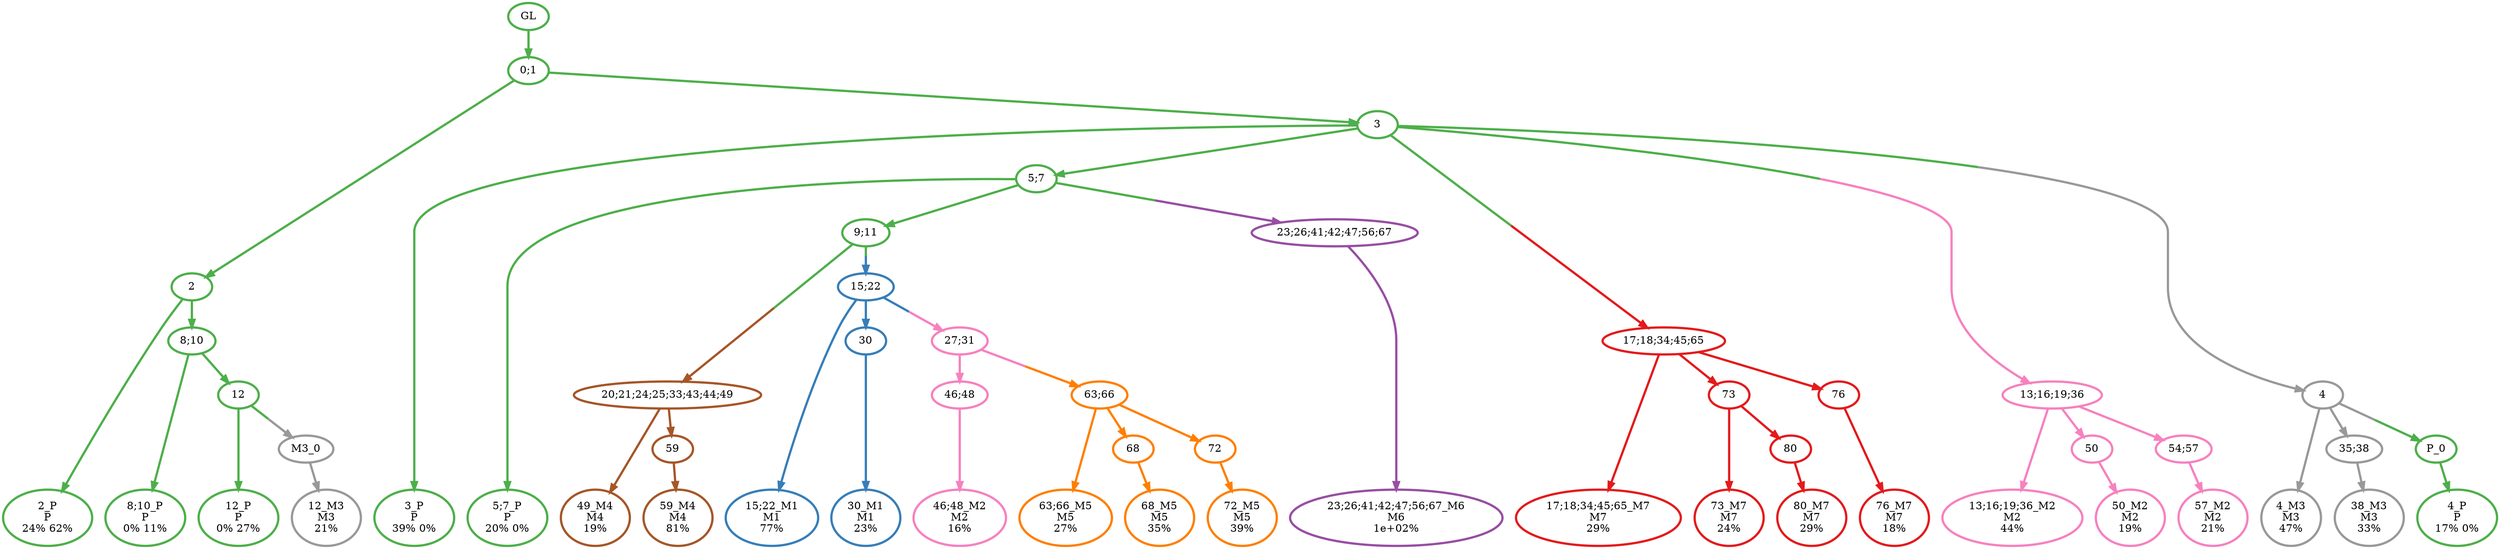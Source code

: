 digraph T {
	{
		rank=same
		50 [penwidth=3,colorscheme=set19,color=3,label="2_P\nP\n24% 62%"]
		48 [penwidth=3,colorscheme=set19,color=3,label="8;10_P\nP\n0% 11%"]
		46 [penwidth=3,colorscheme=set19,color=3,label="12_P\nP\n0% 27%"]
		44 [penwidth=3,colorscheme=set19,color=3,label="3_P\nP\n39% 0%"]
		43 [penwidth=3,colorscheme=set19,color=3,label="4_P\nP\n17% 0%"]
		41 [penwidth=3,colorscheme=set19,color=3,label="5;7_P\nP\n20% 0%"]
		39 [penwidth=3,colorscheme=set19,color=2,label="15;22_M1\nM1\n77%"]
		37 [penwidth=3,colorscheme=set19,color=2,label="30_M1\nM1\n23%"]
		35 [penwidth=3,colorscheme=set19,color=8,label="46;48_M2\nM2\n16%"]
		34 [penwidth=3,colorscheme=set19,color=8,label="13;16;19;36_M2\nM2\n44%"]
		32 [penwidth=3,colorscheme=set19,color=8,label="50_M2\nM2\n19%"]
		30 [penwidth=3,colorscheme=set19,color=8,label="57_M2\nM2\n21%"]
		29 [penwidth=3,colorscheme=set19,color=9,label="12_M3\nM3\n21%"]
		28 [penwidth=3,colorscheme=set19,color=9,label="4_M3\nM3\n47%"]
		26 [penwidth=3,colorscheme=set19,color=9,label="38_M3\nM3\n33%"]
		25 [penwidth=3,colorscheme=set19,color=7,label="49_M4\nM4\n19%"]
		23 [penwidth=3,colorscheme=set19,color=7,label="59_M4\nM4\n81%"]
		22 [penwidth=3,colorscheme=set19,color=5,label="63;66_M5\nM5\n27%"]
		20 [penwidth=3,colorscheme=set19,color=5,label="68_M5\nM5\n35%"]
		18 [penwidth=3,colorscheme=set19,color=5,label="72_M5\nM5\n39%"]
		17 [penwidth=3,colorscheme=set19,color=4,label="23;26;41;42;47;56;67_M6\nM6\n1e+02%"]
		16 [penwidth=3,colorscheme=set19,color=1,label="17;18;34;45;65_M7\nM7\n29%"]
		14 [penwidth=3,colorscheme=set19,color=1,label="73_M7\nM7\n24%"]
		12 [penwidth=3,colorscheme=set19,color=1,label="80_M7\nM7\n29%"]
		10 [penwidth=3,colorscheme=set19,color=1,label="76_M7\nM7\n18%"]
	}
	53 [penwidth=3,colorscheme=set19,color=3,label="GL"]
	52 [penwidth=3,colorscheme=set19,color=3,label="0;1"]
	51 [penwidth=3,colorscheme=set19,color=3,label="2"]
	49 [penwidth=3,colorscheme=set19,color=3,label="8;10"]
	47 [penwidth=3,colorscheme=set19,color=3,label="12"]
	45 [penwidth=3,colorscheme=set19,color=3,label="3"]
	42 [penwidth=3,colorscheme=set19,color=3,label="5;7"]
	40 [penwidth=3,colorscheme=set19,color=3,label="9;11"]
	38 [penwidth=3,colorscheme=set19,color=2,label="30"]
	36 [penwidth=3,colorscheme=set19,color=8,label="46;48"]
	33 [penwidth=3,colorscheme=set19,color=8,label="50"]
	31 [penwidth=3,colorscheme=set19,color=8,label="54;57"]
	27 [penwidth=3,colorscheme=set19,color=9,label="35;38"]
	24 [penwidth=3,colorscheme=set19,color=7,label="59"]
	21 [penwidth=3,colorscheme=set19,color=5,label="68"]
	19 [penwidth=3,colorscheme=set19,color=5,label="72"]
	15 [penwidth=3,colorscheme=set19,color=1,label="73"]
	13 [penwidth=3,colorscheme=set19,color=1,label="80"]
	11 [penwidth=3,colorscheme=set19,color=1,label="76"]
	9 [penwidth=3,colorscheme=set19,color=3,label="P_0"]
	8 [penwidth=3,colorscheme=set19,color=5,label="63;66"]
	7 [penwidth=3,colorscheme=set19,color=8,label="27;31"]
	6 [penwidth=3,colorscheme=set19,color=1,label="17;18;34;45;65"]
	5 [penwidth=3,colorscheme=set19,color=4,label="23;26;41;42;47;56;67"]
	4 [penwidth=3,colorscheme=set19,color=7,label="20;21;24;25;33;43;44;49"]
	3 [penwidth=3,colorscheme=set19,color=8,label="13;16;19;36"]
	2 [penwidth=3,colorscheme=set19,color=9,label="M3_0"]
	1 [penwidth=3,colorscheme=set19,color=9,label="4"]
	0 [penwidth=3,colorscheme=set19,color=2,label="15;22"]
	53 -> 52 [penwidth=3,colorscheme=set19,color=3]
	52 -> 51 [penwidth=3,colorscheme=set19,color=3]
	52 -> 45 [penwidth=3,colorscheme=set19,color=3]
	51 -> 50 [penwidth=3,colorscheme=set19,color=3]
	51 -> 49 [penwidth=3,colorscheme=set19,color=3]
	49 -> 48 [penwidth=3,colorscheme=set19,color=3]
	49 -> 47 [penwidth=3,colorscheme=set19,color=3]
	47 -> 46 [penwidth=3,colorscheme=set19,color=3]
	47 -> 2 [penwidth=3,colorscheme=set19,color="3;0.5:9"]
	45 -> 44 [penwidth=3,colorscheme=set19,color=3]
	45 -> 42 [penwidth=3,colorscheme=set19,color=3]
	45 -> 6 [penwidth=3,colorscheme=set19,color="3;0.5:1"]
	45 -> 3 [penwidth=3,colorscheme=set19,color="3;0.5:8"]
	45 -> 1 [penwidth=3,colorscheme=set19,color="3;0.5:9"]
	42 -> 41 [penwidth=3,colorscheme=set19,color=3]
	42 -> 40 [penwidth=3,colorscheme=set19,color=3]
	42 -> 5 [penwidth=3,colorscheme=set19,color="3;0.5:4"]
	40 -> 4 [penwidth=3,colorscheme=set19,color="3;0.5:7"]
	40 -> 0 [penwidth=3,colorscheme=set19,color="3;0.5:2"]
	38 -> 37 [penwidth=3,colorscheme=set19,color=2]
	36 -> 35 [penwidth=3,colorscheme=set19,color=8]
	33 -> 32 [penwidth=3,colorscheme=set19,color=8]
	31 -> 30 [penwidth=3,colorscheme=set19,color=8]
	27 -> 26 [penwidth=3,colorscheme=set19,color=9]
	24 -> 23 [penwidth=3,colorscheme=set19,color=7]
	21 -> 20 [penwidth=3,colorscheme=set19,color=5]
	19 -> 18 [penwidth=3,colorscheme=set19,color=5]
	15 -> 14 [penwidth=3,colorscheme=set19,color=1]
	15 -> 13 [penwidth=3,colorscheme=set19,color=1]
	13 -> 12 [penwidth=3,colorscheme=set19,color=1]
	11 -> 10 [penwidth=3,colorscheme=set19,color=1]
	9 -> 43 [penwidth=3,colorscheme=set19,color=3]
	8 -> 22 [penwidth=3,colorscheme=set19,color=5]
	8 -> 21 [penwidth=3,colorscheme=set19,color=5]
	8 -> 19 [penwidth=3,colorscheme=set19,color=5]
	7 -> 36 [penwidth=3,colorscheme=set19,color=8]
	7 -> 8 [penwidth=3,colorscheme=set19,color="8;0.5:5"]
	6 -> 16 [penwidth=3,colorscheme=set19,color=1]
	6 -> 15 [penwidth=3,colorscheme=set19,color=1]
	6 -> 11 [penwidth=3,colorscheme=set19,color=1]
	5 -> 17 [penwidth=3,colorscheme=set19,color=4]
	4 -> 25 [penwidth=3,colorscheme=set19,color=7]
	4 -> 24 [penwidth=3,colorscheme=set19,color=7]
	3 -> 34 [penwidth=3,colorscheme=set19,color=8]
	3 -> 33 [penwidth=3,colorscheme=set19,color=8]
	3 -> 31 [penwidth=3,colorscheme=set19,color=8]
	2 -> 29 [penwidth=3,colorscheme=set19,color=9]
	1 -> 9 [penwidth=3,colorscheme=set19,color="9;0.5:3"]
	1 -> 28 [penwidth=3,colorscheme=set19,color=9]
	1 -> 27 [penwidth=3,colorscheme=set19,color=9]
	0 -> 39 [penwidth=3,colorscheme=set19,color=2]
	0 -> 38 [penwidth=3,colorscheme=set19,color=2]
	0 -> 7 [penwidth=3,colorscheme=set19,color="2;0.5:8"]
}
